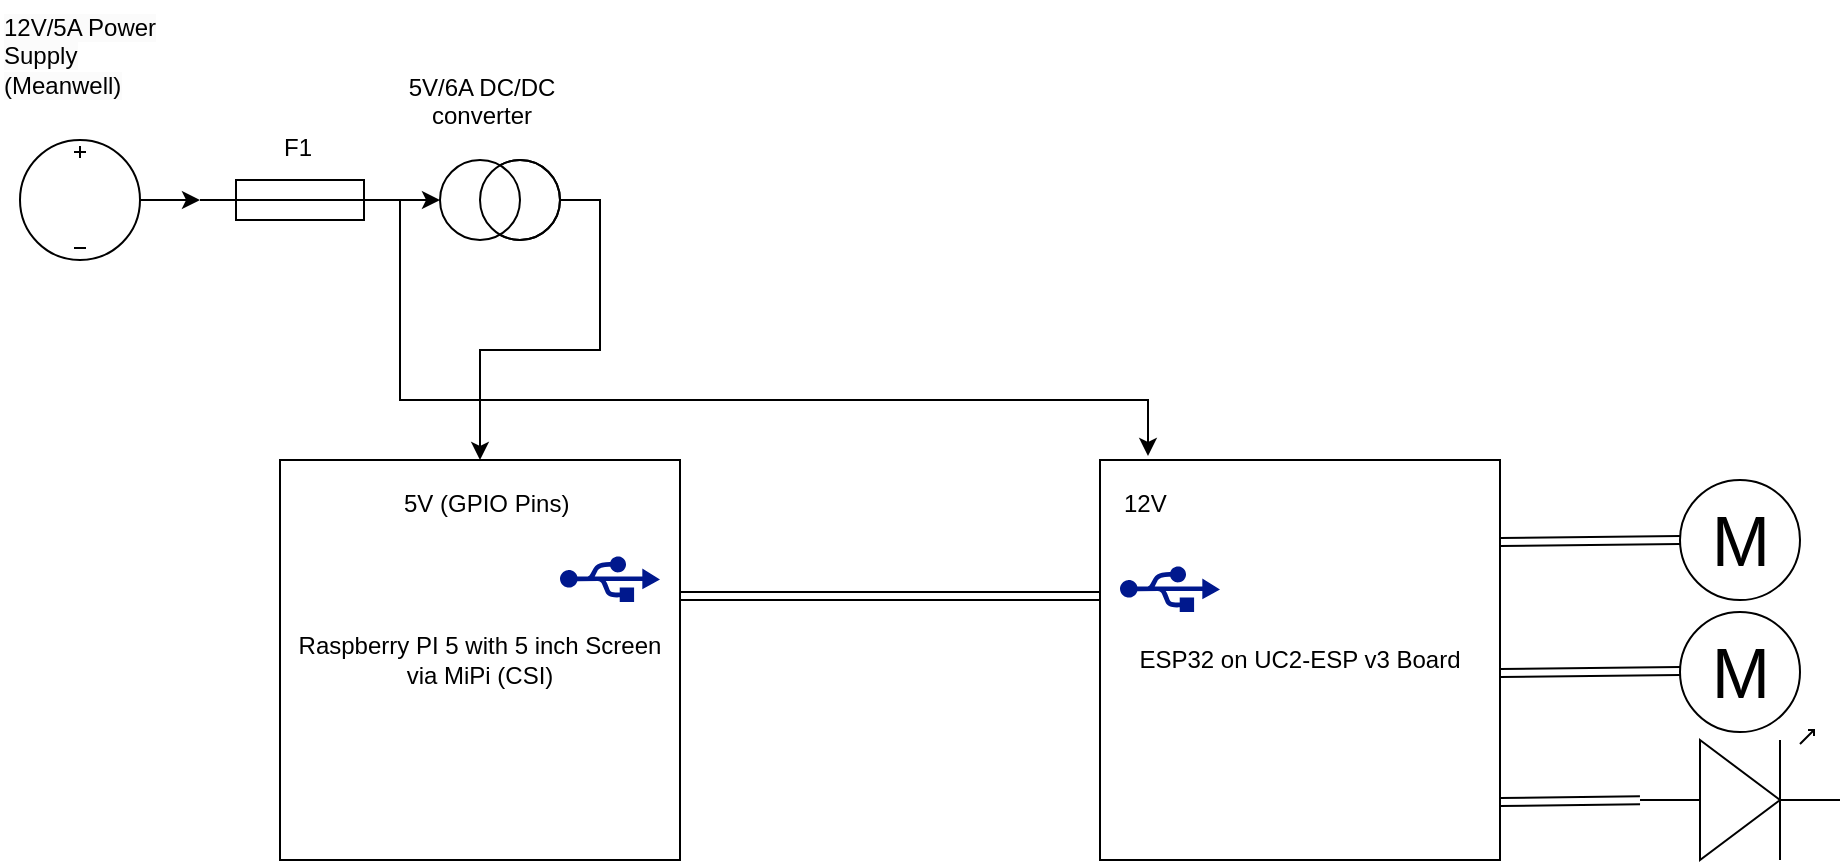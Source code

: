 <mxfile version="24.7.7">
  <diagram name="Page-1" id="7e0a89b8-554c-2b80-1dc8-d5c74ca68de4">
    <mxGraphModel dx="964" dy="684" grid="1" gridSize="10" guides="1" tooltips="1" connect="1" arrows="1" fold="1" page="1" pageScale="1" pageWidth="1100" pageHeight="850" background="none" math="0" shadow="0">
      <root>
        <mxCell id="0" />
        <mxCell id="1" parent="0" />
        <mxCell id="KsF0-DfaTRkil6BRfzp3-2" value="" style="pointerEvents=1;verticalLabelPosition=bottom;shadow=0;dashed=0;align=center;html=1;verticalAlign=top;shape=mxgraph.electrical.signal_sources.source;aspect=fixed;points=[[0.5,0,0],[1,0.5,0],[0.5,1,0],[0,0.5,0]];elSignalType=dc3;" vertex="1" parent="1">
          <mxGeometry x="140" y="170" width="60" height="60" as="geometry" />
        </mxCell>
        <mxCell id="KsF0-DfaTRkil6BRfzp3-3" value="M" style="verticalLabelPosition=middle;shadow=0;dashed=0;align=center;html=1;verticalAlign=middle;strokeWidth=1;shape=ellipse;aspect=fixed;fontSize=35;" vertex="1" parent="1">
          <mxGeometry x="970" y="340" width="60" height="60" as="geometry" />
        </mxCell>
        <mxCell id="KsF0-DfaTRkil6BRfzp3-4" value="" style="pointerEvents=1;verticalLabelPosition=bottom;shadow=0;dashed=0;align=center;html=1;verticalAlign=top;shape=mxgraph.electrical.miscellaneous.fuse_2;" vertex="1" parent="1">
          <mxGeometry x="230" y="190" width="100" height="20" as="geometry" />
        </mxCell>
        <mxCell id="KsF0-DfaTRkil6BRfzp3-5" value="M" style="verticalLabelPosition=middle;shadow=0;dashed=0;align=center;html=1;verticalAlign=middle;strokeWidth=1;shape=ellipse;aspect=fixed;fontSize=35;" vertex="1" parent="1">
          <mxGeometry x="970" y="406" width="60" height="60" as="geometry" />
        </mxCell>
        <mxCell id="KsF0-DfaTRkil6BRfzp3-6" value="" style="verticalLabelPosition=bottom;shadow=0;dashed=0;align=center;html=1;verticalAlign=top;shape=mxgraph.electrical.opto_electronics.led_1;pointerEvents=1;" vertex="1" parent="1">
          <mxGeometry x="950" y="465" width="100" height="65" as="geometry" />
        </mxCell>
        <mxCell id="KsF0-DfaTRkil6BRfzp3-7" value="ESP32 on UC2-ESP v3 Board" style="whiteSpace=wrap;html=1;aspect=fixed;" vertex="1" parent="1">
          <mxGeometry x="680" y="330" width="200" height="200" as="geometry" />
        </mxCell>
        <mxCell id="KsF0-DfaTRkil6BRfzp3-8" value="" style="sketch=0;aspect=fixed;pointerEvents=1;shadow=0;dashed=0;html=1;strokeColor=none;labelPosition=center;verticalLabelPosition=bottom;verticalAlign=top;align=center;fillColor=#00188D;shape=mxgraph.mscae.enterprise.usb" vertex="1" parent="1">
          <mxGeometry x="690" y="383" width="50" height="23" as="geometry" />
        </mxCell>
        <mxCell id="KsF0-DfaTRkil6BRfzp3-9" value="Raspberry PI 5 with 5 inch Screen via MiPi (CSI)" style="whiteSpace=wrap;html=1;aspect=fixed;" vertex="1" parent="1">
          <mxGeometry x="270" y="330" width="200" height="200" as="geometry" />
        </mxCell>
        <mxCell id="KsF0-DfaTRkil6BRfzp3-11" value="" style="sketch=0;aspect=fixed;pointerEvents=1;shadow=0;dashed=0;html=1;strokeColor=none;labelPosition=center;verticalLabelPosition=bottom;verticalAlign=top;align=center;fillColor=#00188D;shape=mxgraph.mscae.enterprise.usb" vertex="1" parent="1">
          <mxGeometry x="410" y="378" width="50" height="23" as="geometry" />
        </mxCell>
        <mxCell id="KsF0-DfaTRkil6BRfzp3-25" style="edgeStyle=orthogonalEdgeStyle;rounded=0;orthogonalLoop=1;jettySize=auto;html=1;exitX=0.5;exitY=1;exitDx=0;exitDy=0;exitPerimeter=0;entryX=0.5;entryY=0;entryDx=0;entryDy=0;" edge="1" parent="1" source="KsF0-DfaTRkil6BRfzp3-13" target="KsF0-DfaTRkil6BRfzp3-9">
          <mxGeometry relative="1" as="geometry" />
        </mxCell>
        <mxCell id="KsF0-DfaTRkil6BRfzp3-13" value="" style="pointerEvents=1;verticalLabelPosition=bottom;shadow=0;dashed=0;align=center;html=1;verticalAlign=top;shape=mxgraph.electrical.signal_sources.current_source;rotation=-90;" vertex="1" parent="1">
          <mxGeometry x="360" y="170" width="40" height="60" as="geometry" />
        </mxCell>
        <mxCell id="KsF0-DfaTRkil6BRfzp3-14" value="" style="shape=link;html=1;rounded=0;exitX=1;exitY=0.25;exitDx=0;exitDy=0;entryX=0;entryY=0.25;entryDx=0;entryDy=0;" edge="1" parent="1">
          <mxGeometry width="100" relative="1" as="geometry">
            <mxPoint x="470" y="398" as="sourcePoint" />
            <mxPoint x="680" y="398" as="targetPoint" />
          </mxGeometry>
        </mxCell>
        <mxCell id="KsF0-DfaTRkil6BRfzp3-15" value="" style="shape=link;html=1;rounded=0;exitX=1;exitY=0.25;exitDx=0;exitDy=0;" edge="1" parent="1">
          <mxGeometry width="100" relative="1" as="geometry">
            <mxPoint x="880" y="371" as="sourcePoint" />
            <mxPoint x="970" y="370" as="targetPoint" />
          </mxGeometry>
        </mxCell>
        <mxCell id="KsF0-DfaTRkil6BRfzp3-16" value="" style="shape=link;html=1;rounded=0;exitX=1;exitY=0.25;exitDx=0;exitDy=0;" edge="1" parent="1">
          <mxGeometry width="100" relative="1" as="geometry">
            <mxPoint x="880" y="436.5" as="sourcePoint" />
            <mxPoint x="970" y="435.5" as="targetPoint" />
          </mxGeometry>
        </mxCell>
        <mxCell id="KsF0-DfaTRkil6BRfzp3-17" value="" style="shape=link;html=1;rounded=0;exitX=1;exitY=0.25;exitDx=0;exitDy=0;entryX=0;entryY=0.54;entryDx=0;entryDy=0;entryPerimeter=0;" edge="1" parent="1" target="KsF0-DfaTRkil6BRfzp3-6">
          <mxGeometry width="100" relative="1" as="geometry">
            <mxPoint x="880" y="501" as="sourcePoint" />
            <mxPoint x="940" y="500" as="targetPoint" />
          </mxGeometry>
        </mxCell>
        <mxCell id="KsF0-DfaTRkil6BRfzp3-19" value="&lt;span style=&quot;color: rgb(0, 0, 0); font-family: Helvetica; font-size: 12px; font-style: normal; font-variant-ligatures: normal; font-variant-caps: normal; font-weight: 400; letter-spacing: normal; orphans: 2; text-align: center; text-indent: 0px; text-transform: none; widows: 2; word-spacing: 0px; -webkit-text-stroke-width: 0px; white-space: normal; background-color: rgb(251, 251, 251); text-decoration-thickness: initial; text-decoration-style: initial; text-decoration-color: initial; display: inline !important; float: none;&quot;&gt;12V/5A Power Supply (Meanwell)&lt;/span&gt;" style="text;whiteSpace=wrap;html=1;" vertex="1" parent="1">
          <mxGeometry x="130" y="100" width="100" height="40" as="geometry" />
        </mxCell>
        <mxCell id="KsF0-DfaTRkil6BRfzp3-20" value="&lt;div style=&quot;text-align: center;&quot;&gt;&lt;span style=&quot;background-color: initial;&quot;&gt;5V/6A DC/DC converter&lt;/span&gt;&lt;/div&gt;" style="text;whiteSpace=wrap;html=1;" vertex="1" parent="1">
          <mxGeometry x="320" y="130" width="100" height="40" as="geometry" />
        </mxCell>
        <mxCell id="KsF0-DfaTRkil6BRfzp3-23" style="edgeStyle=orthogonalEdgeStyle;rounded=0;orthogonalLoop=1;jettySize=auto;html=1;exitX=1;exitY=0.5;exitDx=0;exitDy=0;exitPerimeter=0;entryX=0;entryY=0.5;entryDx=0;entryDy=0;entryPerimeter=0;" edge="1" parent="1" source="KsF0-DfaTRkil6BRfzp3-2" target="KsF0-DfaTRkil6BRfzp3-4">
          <mxGeometry relative="1" as="geometry" />
        </mxCell>
        <mxCell id="KsF0-DfaTRkil6BRfzp3-24" style="edgeStyle=orthogonalEdgeStyle;rounded=0;orthogonalLoop=1;jettySize=auto;html=1;exitX=1;exitY=0.5;exitDx=0;exitDy=0;exitPerimeter=0;entryX=0.5;entryY=0;entryDx=0;entryDy=0;entryPerimeter=0;" edge="1" parent="1" source="KsF0-DfaTRkil6BRfzp3-4" target="KsF0-DfaTRkil6BRfzp3-13">
          <mxGeometry relative="1" as="geometry" />
        </mxCell>
        <mxCell id="KsF0-DfaTRkil6BRfzp3-28" style="edgeStyle=orthogonalEdgeStyle;rounded=0;orthogonalLoop=1;jettySize=auto;html=1;exitX=1;exitY=0.5;exitDx=0;exitDy=0;exitPerimeter=0;entryX=0.12;entryY=-0.01;entryDx=0;entryDy=0;entryPerimeter=0;" edge="1" parent="1" source="KsF0-DfaTRkil6BRfzp3-4" target="KsF0-DfaTRkil6BRfzp3-7">
          <mxGeometry relative="1" as="geometry">
            <mxPoint x="620" y="460" as="targetPoint" />
            <Array as="points">
              <mxPoint x="330" y="300" />
              <mxPoint x="704" y="300" />
            </Array>
          </mxGeometry>
        </mxCell>
        <mxCell id="KsF0-DfaTRkil6BRfzp3-32" value="&lt;div style=&quot;text-align: center;&quot;&gt;12V&lt;/div&gt;" style="text;whiteSpace=wrap;html=1;" vertex="1" parent="1">
          <mxGeometry x="690" y="338" width="20" height="22" as="geometry" />
        </mxCell>
        <mxCell id="KsF0-DfaTRkil6BRfzp3-35" value="&lt;div style=&quot;text-align: center;&quot;&gt;5V (GPIO Pins)&lt;/div&gt;" style="text;whiteSpace=wrap;html=1;" vertex="1" parent="1">
          <mxGeometry x="330" y="338" width="120" height="22" as="geometry" />
        </mxCell>
        <mxCell id="KsF0-DfaTRkil6BRfzp3-36" value="&lt;div style=&quot;text-align: center;&quot;&gt;&lt;span style=&quot;background-color: initial;&quot;&gt;F1&lt;/span&gt;&lt;/div&gt;" style="text;whiteSpace=wrap;html=1;" vertex="1" parent="1">
          <mxGeometry x="270" y="160" width="40" height="30" as="geometry" />
        </mxCell>
      </root>
    </mxGraphModel>
  </diagram>
</mxfile>
